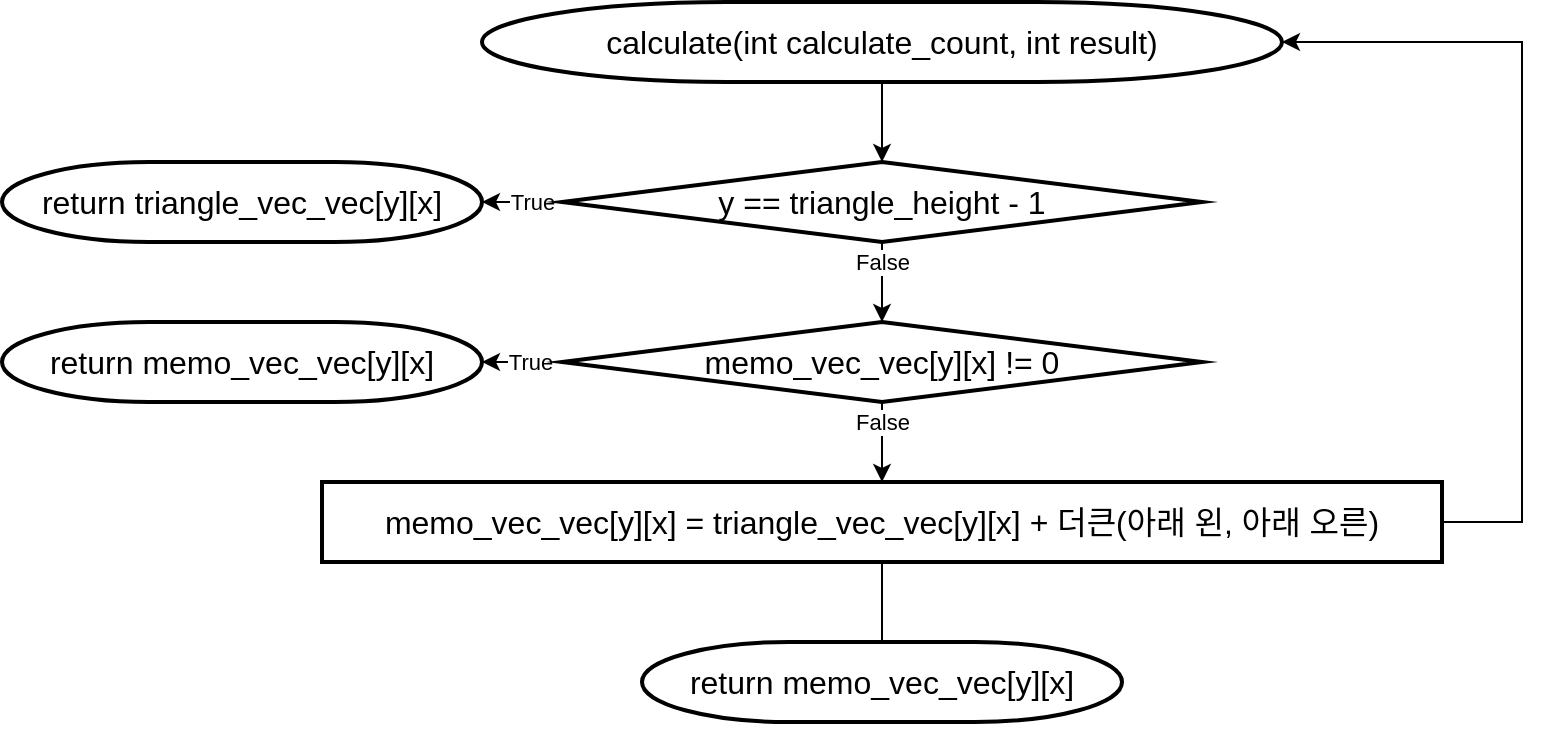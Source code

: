 <mxfile version="13.9.9" type="device"><diagram id="eSefi34d8740SRNWqPBp" name="DP"><mxGraphModel dx="592" dy="1054" grid="1" gridSize="10" guides="1" tooltips="1" connect="1" arrows="1" fold="1" page="1" pageScale="1" pageWidth="827" pageHeight="1169" math="0" shadow="0"><root><mxCell id="n_tZx9NlmBXd1Qik7h1B-0"/><mxCell id="n_tZx9NlmBXd1Qik7h1B-1" parent="n_tZx9NlmBXd1Qik7h1B-0"/><mxCell id="uVIq8cV9-0slScRJAnx2-8" value="" style="edgeStyle=orthogonalEdgeStyle;rounded=0;orthogonalLoop=1;jettySize=auto;html=1;" parent="n_tZx9NlmBXd1Qik7h1B-1" source="uVIq8cV9-0slScRJAnx2-1" target="uVIq8cV9-0slScRJAnx2-7" edge="1"><mxGeometry relative="1" as="geometry"/></mxCell><mxCell id="uVIq8cV9-0slScRJAnx2-1" value="&lt;font style=&quot;font-size: 16px&quot;&gt;calculate(int calculate_count, int result)&lt;/font&gt;" style="strokeWidth=2;html=1;shape=mxgraph.flowchart.terminator;whiteSpace=wrap;" parent="n_tZx9NlmBXd1Qik7h1B-1" vertex="1"><mxGeometry x="280" y="40" width="400" height="40" as="geometry"/></mxCell><mxCell id="mD4BiiUT66mwXcRnzMIa-1" value="" style="edgeStyle=orthogonalEdgeStyle;rounded=0;orthogonalLoop=1;jettySize=auto;html=1;" edge="1" parent="n_tZx9NlmBXd1Qik7h1B-1" source="uVIq8cV9-0slScRJAnx2-7" target="uVIq8cV9-0slScRJAnx2-13"><mxGeometry relative="1" as="geometry"/></mxCell><mxCell id="mD4BiiUT66mwXcRnzMIa-11" value="True" style="edgeLabel;html=1;align=center;verticalAlign=middle;resizable=0;points=[];" vertex="1" connectable="0" parent="mD4BiiUT66mwXcRnzMIa-1"><mxGeometry x="-0.217" y="-3" relative="1" as="geometry"><mxPoint y="3" as="offset"/></mxGeometry></mxCell><mxCell id="mD4BiiUT66mwXcRnzMIa-4" value="" style="edgeStyle=orthogonalEdgeStyle;rounded=0;orthogonalLoop=1;jettySize=auto;html=1;" edge="1" parent="n_tZx9NlmBXd1Qik7h1B-1" source="uVIq8cV9-0slScRJAnx2-7" target="mD4BiiUT66mwXcRnzMIa-3"><mxGeometry relative="1" as="geometry"/></mxCell><mxCell id="mD4BiiUT66mwXcRnzMIa-12" value="False" style="edgeLabel;html=1;align=center;verticalAlign=middle;resizable=0;points=[];" vertex="1" connectable="0" parent="mD4BiiUT66mwXcRnzMIa-4"><mxGeometry x="-0.325" y="3" relative="1" as="geometry"><mxPoint x="-3" y="-3.33" as="offset"/></mxGeometry></mxCell><mxCell id="uVIq8cV9-0slScRJAnx2-7" value="&lt;font style=&quot;font-size: 16px&quot;&gt;y == triangle_height - 1&lt;/font&gt;" style="rhombus;whiteSpace=wrap;html=1;strokeWidth=2;" parent="n_tZx9NlmBXd1Qik7h1B-1" vertex="1"><mxGeometry x="320" y="120" width="320" height="40" as="geometry"/></mxCell><mxCell id="uVIq8cV9-0slScRJAnx2-13" value="&lt;font style=&quot;font-size: 16px&quot;&gt;return triangle_vec_vec[y][x]&lt;/font&gt;" style="strokeWidth=2;html=1;shape=mxgraph.flowchart.terminator;whiteSpace=wrap;" parent="n_tZx9NlmBXd1Qik7h1B-1" vertex="1"><mxGeometry x="40" y="120" width="240" height="40" as="geometry"/></mxCell><mxCell id="uVIq8cV9-0slScRJAnx2-24" value="" style="edgeStyle=orthogonalEdgeStyle;rounded=0;orthogonalLoop=1;jettySize=auto;html=1;" parent="n_tZx9NlmBXd1Qik7h1B-1" source="uVIq8cV9-0slScRJAnx2-19" edge="1"><mxGeometry relative="1" as="geometry"><mxPoint x="480.0" y="400" as="targetPoint"/></mxGeometry></mxCell><mxCell id="mD4BiiUT66mwXcRnzMIa-9" style="edgeStyle=orthogonalEdgeStyle;rounded=0;orthogonalLoop=1;jettySize=auto;html=1;entryX=1;entryY=0.5;entryDx=0;entryDy=0;entryPerimeter=0;" edge="1" parent="n_tZx9NlmBXd1Qik7h1B-1" source="uVIq8cV9-0slScRJAnx2-19" target="uVIq8cV9-0slScRJAnx2-1"><mxGeometry relative="1" as="geometry"><Array as="points"><mxPoint x="800" y="300"/><mxPoint x="800" y="60"/></Array></mxGeometry></mxCell><mxCell id="uVIq8cV9-0slScRJAnx2-19" value="&lt;span style=&quot;font-size: 16px&quot;&gt;memo_vec_vec[y][x] = triangle_vec_vec[y][x] + 더큰(아래 왼, 아래 오른)&lt;/span&gt;" style="whiteSpace=wrap;html=1;strokeWidth=2;" parent="n_tZx9NlmBXd1Qik7h1B-1" vertex="1"><mxGeometry x="200" y="280" width="560" height="40" as="geometry"/></mxCell><mxCell id="mD4BiiUT66mwXcRnzMIa-6" value="" style="edgeStyle=orthogonalEdgeStyle;rounded=0;orthogonalLoop=1;jettySize=auto;html=1;" edge="1" parent="n_tZx9NlmBXd1Qik7h1B-1" source="mD4BiiUT66mwXcRnzMIa-3" target="mD4BiiUT66mwXcRnzMIa-5"><mxGeometry relative="1" as="geometry"/></mxCell><mxCell id="mD4BiiUT66mwXcRnzMIa-10" value="True" style="edgeLabel;html=1;align=center;verticalAlign=middle;resizable=0;points=[];" vertex="1" connectable="0" parent="mD4BiiUT66mwXcRnzMIa-6"><mxGeometry x="-0.175" relative="1" as="geometry"><mxPoint as="offset"/></mxGeometry></mxCell><mxCell id="mD4BiiUT66mwXcRnzMIa-8" value="" style="edgeStyle=orthogonalEdgeStyle;rounded=0;orthogonalLoop=1;jettySize=auto;html=1;" edge="1" parent="n_tZx9NlmBXd1Qik7h1B-1" source="mD4BiiUT66mwXcRnzMIa-3" target="uVIq8cV9-0slScRJAnx2-19"><mxGeometry relative="1" as="geometry"/></mxCell><mxCell id="mD4BiiUT66mwXcRnzMIa-13" value="False" style="edgeLabel;html=1;align=center;verticalAlign=middle;resizable=0;points=[];" vertex="1" connectable="0" parent="mD4BiiUT66mwXcRnzMIa-8"><mxGeometry x="-0.325" y="-1" relative="1" as="geometry"><mxPoint x="1" y="-3.33" as="offset"/></mxGeometry></mxCell><mxCell id="mD4BiiUT66mwXcRnzMIa-3" value="&lt;font style=&quot;font-size: 16px&quot;&gt;memo_vec_vec[y][x] != 0&lt;/font&gt;" style="rhombus;whiteSpace=wrap;html=1;strokeWidth=2;" vertex="1" parent="n_tZx9NlmBXd1Qik7h1B-1"><mxGeometry x="320" y="200" width="320" height="40" as="geometry"/></mxCell><mxCell id="mD4BiiUT66mwXcRnzMIa-5" value="&lt;font style=&quot;font-size: 16px&quot;&gt;return memo_vec_vec[y][x]&lt;/font&gt;" style="strokeWidth=2;html=1;shape=mxgraph.flowchart.terminator;whiteSpace=wrap;" vertex="1" parent="n_tZx9NlmBXd1Qik7h1B-1"><mxGeometry x="40" y="200" width="240" height="40" as="geometry"/></mxCell><mxCell id="mD4BiiUT66mwXcRnzMIa-7" value="&lt;font style=&quot;font-size: 16px&quot;&gt;return memo_vec_vec[y][x]&lt;/font&gt;" style="strokeWidth=2;html=1;shape=mxgraph.flowchart.terminator;whiteSpace=wrap;" vertex="1" parent="n_tZx9NlmBXd1Qik7h1B-1"><mxGeometry x="360" y="360" width="240" height="40" as="geometry"/></mxCell></root></mxGraphModel></diagram></mxfile>